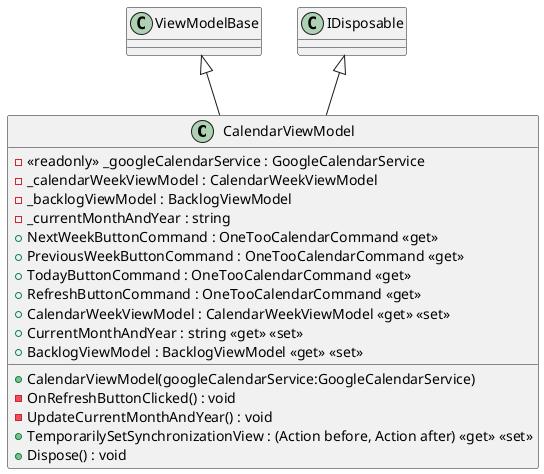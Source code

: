 @startuml
class CalendarViewModel {
    - <<readonly>> _googleCalendarService : GoogleCalendarService
    - _calendarWeekViewModel : CalendarWeekViewModel
    - _backlogViewModel : BacklogViewModel
    - _currentMonthAndYear : string
    + CalendarViewModel(googleCalendarService:GoogleCalendarService)
    - OnRefreshButtonClicked() : void
    + NextWeekButtonCommand : OneTooCalendarCommand <<get>>
    + PreviousWeekButtonCommand : OneTooCalendarCommand <<get>>
    + TodayButtonCommand : OneTooCalendarCommand <<get>>
    + RefreshButtonCommand : OneTooCalendarCommand <<get>>
    + CalendarWeekViewModel : CalendarWeekViewModel <<get>> <<set>>
    - UpdateCurrentMonthAndYear() : void
    + CurrentMonthAndYear : string <<get>> <<set>>
    + BacklogViewModel : BacklogViewModel <<get>> <<set>>
    + TemporarilySetSynchronizationView : (Action before, Action after) <<get>> <<set>>
    + Dispose() : void
}
ViewModelBase <|-- CalendarViewModel
IDisposable <|-- CalendarViewModel
@enduml
